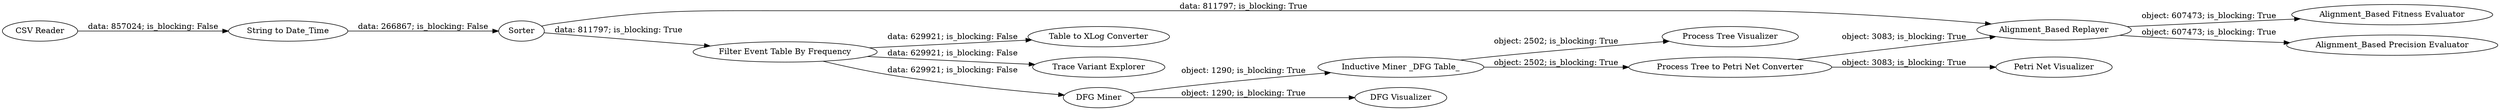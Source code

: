 digraph {
	"-5284998673247266600_11" [label="Process Tree Visualizer"]
	"-5284998673247266600_22" [label="Alignment_Based Replayer"]
	"-5284998673247266600_2" [label="Table to XLog Converter"]
	"-5284998673247266600_19" [label="String to Date_Time"]
	"-5284998673247266600_24" [label="Alignment_Based Fitness Evaluator"]
	"-5284998673247266600_23" [label="Alignment_Based Precision Evaluator"]
	"-5284998673247266600_20" [label=Sorter]
	"-5284998673247266600_10" [label="Petri Net Visualizer"]
	"-5284998673247266600_13" [label="Process Tree to Petri Net Converter"]
	"-5284998673247266600_25" [label="Trace Variant Explorer"]
	"-5284998673247266600_5" [label="DFG Miner"]
	"-5284998673247266600_1" [label="CSV Reader"]
	"-5284998673247266600_6" [label="Inductive Miner _DFG Table_"]
	"-5284998673247266600_4" [label="Filter Event Table By Frequency"]
	"-5284998673247266600_12" [label="DFG Visualizer"]
	"-5284998673247266600_5" -> "-5284998673247266600_6" [label="object: 1290; is_blocking: True"]
	"-5284998673247266600_19" -> "-5284998673247266600_20" [label="data: 266867; is_blocking: False"]
	"-5284998673247266600_13" -> "-5284998673247266600_10" [label="object: 3083; is_blocking: True"]
	"-5284998673247266600_6" -> "-5284998673247266600_13" [label="object: 2502; is_blocking: True"]
	"-5284998673247266600_22" -> "-5284998673247266600_24" [label="object: 607473; is_blocking: True"]
	"-5284998673247266600_4" -> "-5284998673247266600_2" [label="data: 629921; is_blocking: False"]
	"-5284998673247266600_6" -> "-5284998673247266600_11" [label="object: 2502; is_blocking: True"]
	"-5284998673247266600_20" -> "-5284998673247266600_22" [label="data: 811797; is_blocking: True"]
	"-5284998673247266600_1" -> "-5284998673247266600_19" [label="data: 857024; is_blocking: False"]
	"-5284998673247266600_4" -> "-5284998673247266600_5" [label="data: 629921; is_blocking: False"]
	"-5284998673247266600_13" -> "-5284998673247266600_22" [label="object: 3083; is_blocking: True"]
	"-5284998673247266600_22" -> "-5284998673247266600_23" [label="object: 607473; is_blocking: True"]
	"-5284998673247266600_20" -> "-5284998673247266600_4" [label="data: 811797; is_blocking: True"]
	"-5284998673247266600_4" -> "-5284998673247266600_25" [label="data: 629921; is_blocking: False"]
	"-5284998673247266600_5" -> "-5284998673247266600_12" [label="object: 1290; is_blocking: True"]
	rankdir=LR
}
